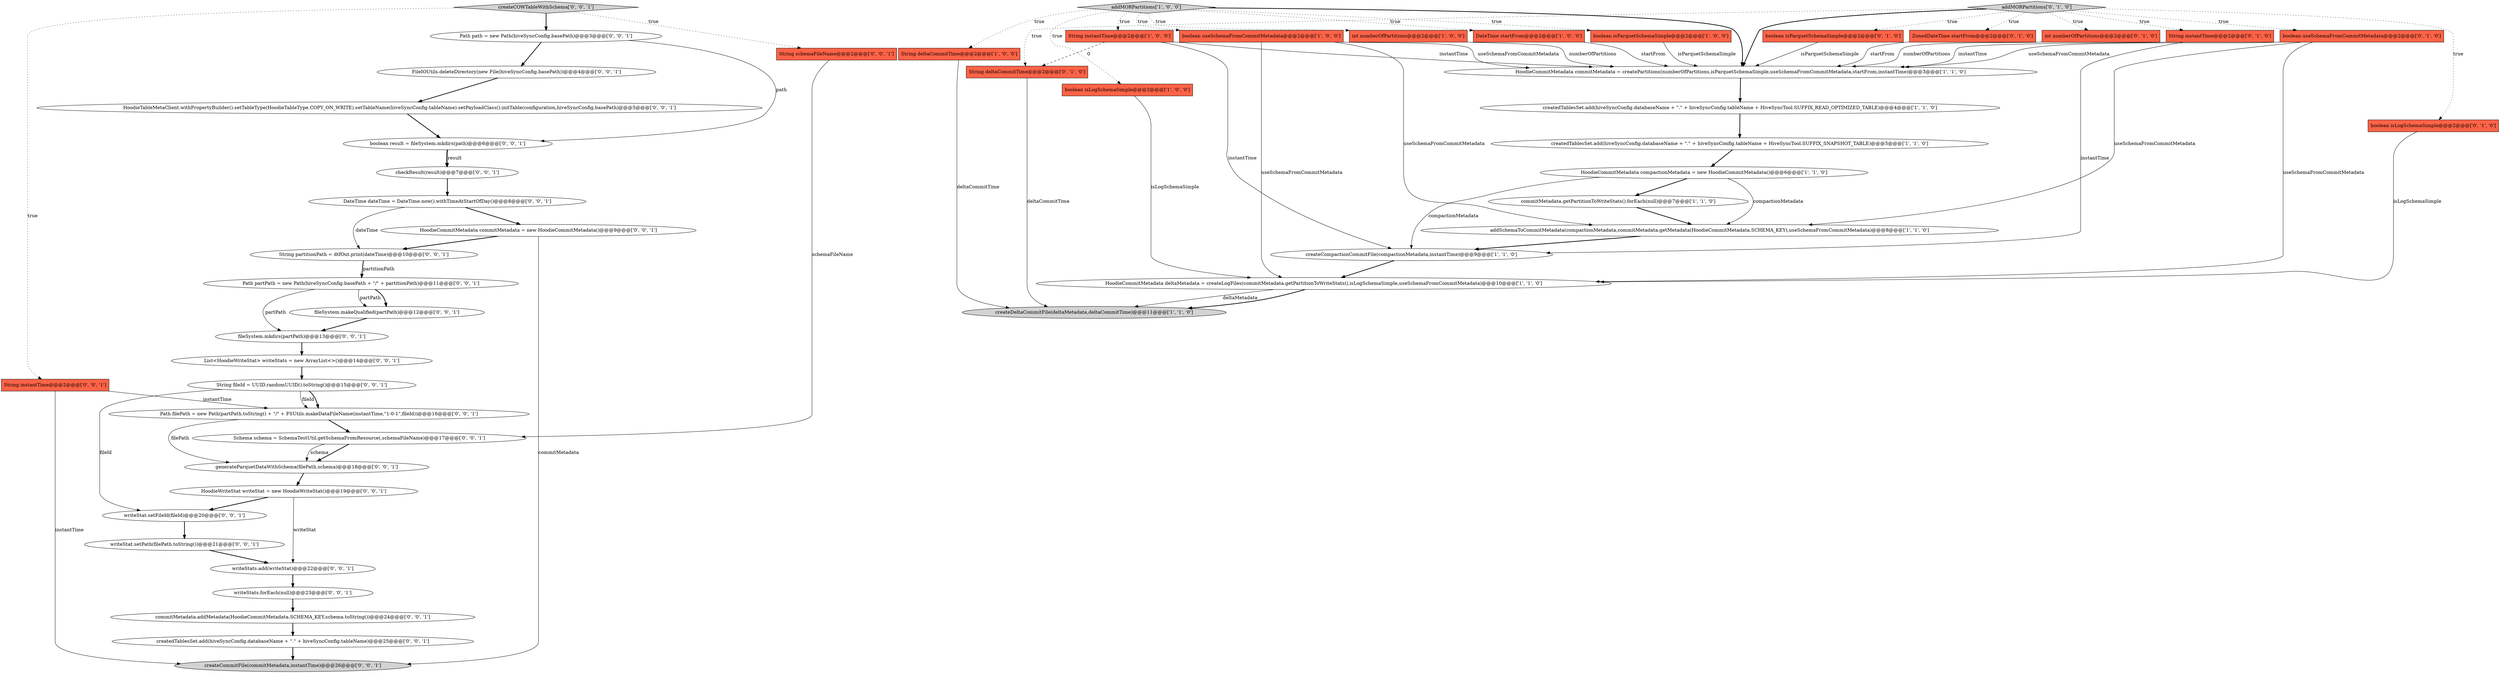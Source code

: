 digraph {
39 [style = filled, label = "commitMetadata.addMetadata(HoodieCommitMetadata.SCHEMA_KEY,schema.toString())@@@24@@@['0', '0', '1']", fillcolor = white, shape = ellipse image = "AAA0AAABBB3BBB"];
16 [style = filled, label = "String instantTime@@@2@@@['1', '0', '0']", fillcolor = tomato, shape = box image = "AAA1AAABBB1BBB"];
50 [style = filled, label = "List<HoodieWriteStat> writeStats = new ArrayList<>()@@@14@@@['0', '0', '1']", fillcolor = white, shape = ellipse image = "AAA0AAABBB3BBB"];
42 [style = filled, label = "HoodieTableMetaClient.withPropertyBuilder().setTableType(HoodieTableType.COPY_ON_WRITE).setTableName(hiveSyncConfig.tableName).setPayloadClass().initTable(configuration,hiveSyncConfig.basePath)@@@5@@@['0', '0', '1']", fillcolor = white, shape = ellipse image = "AAA0AAABBB3BBB"];
17 [style = filled, label = "addMORPartitions['0', '1', '0']", fillcolor = lightgray, shape = diamond image = "AAA0AAABBB2BBB"];
30 [style = filled, label = "fileSystem.mkdirs(partPath)@@@13@@@['0', '0', '1']", fillcolor = white, shape = ellipse image = "AAA0AAABBB3BBB"];
0 [style = filled, label = "boolean isParquetSchemaSimple@@@2@@@['1', '0', '0']", fillcolor = tomato, shape = box image = "AAA0AAABBB1BBB"];
18 [style = filled, label = "int numberOfPartitions@@@2@@@['0', '1', '0']", fillcolor = tomato, shape = box image = "AAA0AAABBB2BBB"];
23 [style = filled, label = "String instantTime@@@2@@@['0', '1', '0']", fillcolor = tomato, shape = box image = "AAA0AAABBB2BBB"];
27 [style = filled, label = "HoodieWriteStat writeStat = new HoodieWriteStat()@@@19@@@['0', '0', '1']", fillcolor = white, shape = ellipse image = "AAA0AAABBB3BBB"];
24 [style = filled, label = "String deltaCommitTime@@@2@@@['0', '1', '0']", fillcolor = tomato, shape = box image = "AAA1AAABBB2BBB"];
13 [style = filled, label = "HoodieCommitMetadata commitMetadata = createPartitions(numberOfPartitions,isParquetSchemaSimple,useSchemaFromCommitMetadata,startFrom,instantTime)@@@3@@@['1', '1', '0']", fillcolor = white, shape = ellipse image = "AAA0AAABBB1BBB"];
37 [style = filled, label = "FileIOUtils.deleteDirectory(new File(hiveSyncConfig.basePath))@@@4@@@['0', '0', '1']", fillcolor = white, shape = ellipse image = "AAA0AAABBB3BBB"];
38 [style = filled, label = "Schema schema = SchemaTestUtil.getSchemaFromResource(,schemaFileName)@@@17@@@['0', '0', '1']", fillcolor = white, shape = ellipse image = "AAA0AAABBB3BBB"];
7 [style = filled, label = "HoodieCommitMetadata compactionMetadata = new HoodieCommitMetadata()@@@6@@@['1', '1', '0']", fillcolor = white, shape = ellipse image = "AAA0AAABBB1BBB"];
4 [style = filled, label = "int numberOfPartitions@@@2@@@['1', '0', '0']", fillcolor = tomato, shape = box image = "AAA0AAABBB1BBB"];
9 [style = filled, label = "addSchemaToCommitMetadata(compactionMetadata,commitMetadata.getMetadata(HoodieCommitMetadata.SCHEMA_KEY),useSchemaFromCommitMetadata)@@@8@@@['1', '1', '0']", fillcolor = white, shape = ellipse image = "AAA0AAABBB1BBB"];
6 [style = filled, label = "boolean useSchemaFromCommitMetadata@@@2@@@['1', '0', '0']", fillcolor = tomato, shape = box image = "AAA0AAABBB1BBB"];
8 [style = filled, label = "String deltaCommitTime@@@2@@@['1', '0', '0']", fillcolor = tomato, shape = box image = "AAA0AAABBB1BBB"];
28 [style = filled, label = "String instantTime@@@2@@@['0', '0', '1']", fillcolor = tomato, shape = box image = "AAA0AAABBB3BBB"];
44 [style = filled, label = "boolean result = fileSystem.mkdirs(path)@@@6@@@['0', '0', '1']", fillcolor = white, shape = ellipse image = "AAA0AAABBB3BBB"];
3 [style = filled, label = "DateTime startFrom@@@2@@@['1', '0', '0']", fillcolor = tomato, shape = box image = "AAA0AAABBB1BBB"];
41 [style = filled, label = "writeStat.setPath(filePath.toString())@@@21@@@['0', '0', '1']", fillcolor = white, shape = ellipse image = "AAA0AAABBB3BBB"];
32 [style = filled, label = "createCOWTableWithSchema['0', '0', '1']", fillcolor = lightgray, shape = diamond image = "AAA0AAABBB3BBB"];
47 [style = filled, label = "HoodieCommitMetadata commitMetadata = new HoodieCommitMetadata()@@@9@@@['0', '0', '1']", fillcolor = white, shape = ellipse image = "AAA0AAABBB3BBB"];
12 [style = filled, label = "commitMetadata.getPartitionToWriteStats().forEach(null)@@@7@@@['1', '1', '0']", fillcolor = white, shape = ellipse image = "AAA0AAABBB1BBB"];
43 [style = filled, label = "writeStats.add(writeStat)@@@22@@@['0', '0', '1']", fillcolor = white, shape = ellipse image = "AAA0AAABBB3BBB"];
49 [style = filled, label = "Path partPath = new Path(hiveSyncConfig.basePath + \"/\" + partitionPath)@@@11@@@['0', '0', '1']", fillcolor = white, shape = ellipse image = "AAA0AAABBB3BBB"];
35 [style = filled, label = "DateTime dateTime = DateTime.now().withTimeAtStartOfDay()@@@8@@@['0', '0', '1']", fillcolor = white, shape = ellipse image = "AAA0AAABBB3BBB"];
33 [style = filled, label = "String schemaFileName@@@2@@@['0', '0', '1']", fillcolor = tomato, shape = box image = "AAA0AAABBB3BBB"];
14 [style = filled, label = "addMORPartitions['1', '0', '0']", fillcolor = lightgray, shape = diamond image = "AAA0AAABBB1BBB"];
11 [style = filled, label = "HoodieCommitMetadata deltaMetadata = createLogFiles(commitMetadata.getPartitionToWriteStats(),isLogSchemaSimple,useSchemaFromCommitMetadata)@@@10@@@['1', '1', '0']", fillcolor = white, shape = ellipse image = "AAA0AAABBB1BBB"];
20 [style = filled, label = "boolean isParquetSchemaSimple@@@2@@@['0', '1', '0']", fillcolor = tomato, shape = box image = "AAA0AAABBB2BBB"];
29 [style = filled, label = "Path path = new Path(hiveSyncConfig.basePath)@@@3@@@['0', '0', '1']", fillcolor = white, shape = ellipse image = "AAA0AAABBB3BBB"];
31 [style = filled, label = "writeStats.forEach(null)@@@23@@@['0', '0', '1']", fillcolor = white, shape = ellipse image = "AAA0AAABBB3BBB"];
2 [style = filled, label = "boolean isLogSchemaSimple@@@2@@@['1', '0', '0']", fillcolor = tomato, shape = box image = "AAA0AAABBB1BBB"];
25 [style = filled, label = "checkResult(result)@@@7@@@['0', '0', '1']", fillcolor = white, shape = ellipse image = "AAA0AAABBB3BBB"];
10 [style = filled, label = "createCompactionCommitFile(compactionMetadata,instantTime)@@@9@@@['1', '1', '0']", fillcolor = white, shape = ellipse image = "AAA0AAABBB1BBB"];
40 [style = filled, label = "String partitionPath = dtfOut.print(dateTime)@@@10@@@['0', '0', '1']", fillcolor = white, shape = ellipse image = "AAA0AAABBB3BBB"];
45 [style = filled, label = "createdTablesSet.add(hiveSyncConfig.databaseName + \".\" + hiveSyncConfig.tableName)@@@25@@@['0', '0', '1']", fillcolor = white, shape = ellipse image = "AAA0AAABBB3BBB"];
46 [style = filled, label = "fileSystem.makeQualified(partPath)@@@12@@@['0', '0', '1']", fillcolor = white, shape = ellipse image = "AAA0AAABBB3BBB"];
1 [style = filled, label = "createDeltaCommitFile(deltaMetadata,deltaCommitTime)@@@11@@@['1', '1', '0']", fillcolor = lightgray, shape = ellipse image = "AAA0AAABBB1BBB"];
5 [style = filled, label = "createdTablesSet.add(hiveSyncConfig.databaseName + \".\" + hiveSyncConfig.tableName + HiveSyncTool.SUFFIX_READ_OPTIMIZED_TABLE)@@@4@@@['1', '1', '0']", fillcolor = white, shape = ellipse image = "AAA0AAABBB1BBB"];
19 [style = filled, label = "boolean useSchemaFromCommitMetadata@@@2@@@['0', '1', '0']", fillcolor = tomato, shape = box image = "AAA0AAABBB2BBB"];
34 [style = filled, label = "generateParquetDataWithSchema(filePath,schema)@@@18@@@['0', '0', '1']", fillcolor = white, shape = ellipse image = "AAA0AAABBB3BBB"];
22 [style = filled, label = "boolean isLogSchemaSimple@@@2@@@['0', '1', '0']", fillcolor = tomato, shape = box image = "AAA0AAABBB2BBB"];
51 [style = filled, label = "writeStat.setFileId(fileId)@@@20@@@['0', '0', '1']", fillcolor = white, shape = ellipse image = "AAA0AAABBB3BBB"];
48 [style = filled, label = "createCommitFile(commitMetadata,instantTime)@@@26@@@['0', '0', '1']", fillcolor = lightgray, shape = ellipse image = "AAA0AAABBB3BBB"];
21 [style = filled, label = "ZonedDateTime startFrom@@@2@@@['0', '1', '0']", fillcolor = tomato, shape = box image = "AAA0AAABBB2BBB"];
36 [style = filled, label = "Path filePath = new Path(partPath.toString() + \"/\" + FSUtils.makeDataFileName(instantTime,\"1-0-1\",fileId))@@@16@@@['0', '0', '1']", fillcolor = white, shape = ellipse image = "AAA0AAABBB3BBB"];
26 [style = filled, label = "String fileId = UUID.randomUUID().toString()@@@15@@@['0', '0', '1']", fillcolor = white, shape = ellipse image = "AAA0AAABBB3BBB"];
15 [style = filled, label = "createdTablesSet.add(hiveSyncConfig.databaseName + \".\" + hiveSyncConfig.tableName + HiveSyncTool.SUFFIX_SNAPSHOT_TABLE)@@@5@@@['1', '1', '0']", fillcolor = white, shape = ellipse image = "AAA0AAABBB1BBB"];
6->9 [style = solid, label="useSchemaFromCommitMetadata"];
16->13 [style = solid, label="instantTime"];
40->49 [style = bold, label=""];
32->28 [style = dotted, label="true"];
40->49 [style = solid, label="partitionPath"];
14->0 [style = dotted, label="true"];
11->1 [style = solid, label="deltaMetadata"];
28->36 [style = solid, label="instantTime"];
5->15 [style = bold, label=""];
9->10 [style = bold, label=""];
12->9 [style = bold, label=""];
25->35 [style = bold, label=""];
45->48 [style = bold, label=""];
23->10 [style = solid, label="instantTime"];
7->10 [style = solid, label="compactionMetadata"];
42->44 [style = bold, label=""];
20->13 [style = solid, label="isParquetSchemaSimple"];
8->1 [style = solid, label="deltaCommitTime"];
14->3 [style = dotted, label="true"];
23->13 [style = solid, label="instantTime"];
27->51 [style = bold, label=""];
19->13 [style = solid, label="useSchemaFromCommitMetadata"];
10->11 [style = bold, label=""];
17->20 [style = dotted, label="true"];
14->2 [style = dotted, label="true"];
19->9 [style = solid, label="useSchemaFromCommitMetadata"];
39->45 [style = bold, label=""];
17->23 [style = dotted, label="true"];
4->13 [style = solid, label="numberOfPartitions"];
27->43 [style = solid, label="writeStat"];
29->44 [style = solid, label="path"];
49->46 [style = bold, label=""];
13->5 [style = bold, label=""];
22->11 [style = solid, label="isLogSchemaSimple"];
14->4 [style = dotted, label="true"];
17->21 [style = dotted, label="true"];
49->46 [style = solid, label="partPath"];
41->43 [style = bold, label=""];
35->40 [style = solid, label="dateTime"];
26->36 [style = solid, label="fileId"];
17->18 [style = dotted, label="true"];
47->40 [style = bold, label=""];
7->9 [style = solid, label="compactionMetadata"];
33->38 [style = solid, label="schemaFileName"];
29->37 [style = bold, label=""];
30->50 [style = bold, label=""];
32->33 [style = dotted, label="true"];
6->11 [style = solid, label="useSchemaFromCommitMetadata"];
14->16 [style = dotted, label="true"];
21->13 [style = solid, label="startFrom"];
46->30 [style = bold, label=""];
24->1 [style = solid, label="deltaCommitTime"];
2->11 [style = solid, label="isLogSchemaSimple"];
36->34 [style = solid, label="filePath"];
17->19 [style = dotted, label="true"];
3->13 [style = solid, label="startFrom"];
38->34 [style = bold, label=""];
14->8 [style = dotted, label="true"];
17->22 [style = dotted, label="true"];
44->25 [style = bold, label=""];
17->13 [style = bold, label=""];
31->39 [style = bold, label=""];
14->13 [style = bold, label=""];
28->48 [style = solid, label="instantTime"];
37->42 [style = bold, label=""];
17->24 [style = dotted, label="true"];
43->31 [style = bold, label=""];
0->13 [style = solid, label="isParquetSchemaSimple"];
14->6 [style = dotted, label="true"];
50->26 [style = bold, label=""];
15->7 [style = bold, label=""];
7->12 [style = bold, label=""];
11->1 [style = bold, label=""];
19->11 [style = solid, label="useSchemaFromCommitMetadata"];
16->24 [style = dashed, label="0"];
26->36 [style = bold, label=""];
6->13 [style = solid, label="useSchemaFromCommitMetadata"];
44->25 [style = solid, label="result"];
16->10 [style = solid, label="instantTime"];
26->51 [style = solid, label="fileId"];
47->48 [style = solid, label="commitMetadata"];
49->30 [style = solid, label="partPath"];
32->29 [style = bold, label=""];
18->13 [style = solid, label="numberOfPartitions"];
35->47 [style = bold, label=""];
36->38 [style = bold, label=""];
38->34 [style = solid, label="schema"];
51->41 [style = bold, label=""];
34->27 [style = bold, label=""];
}
